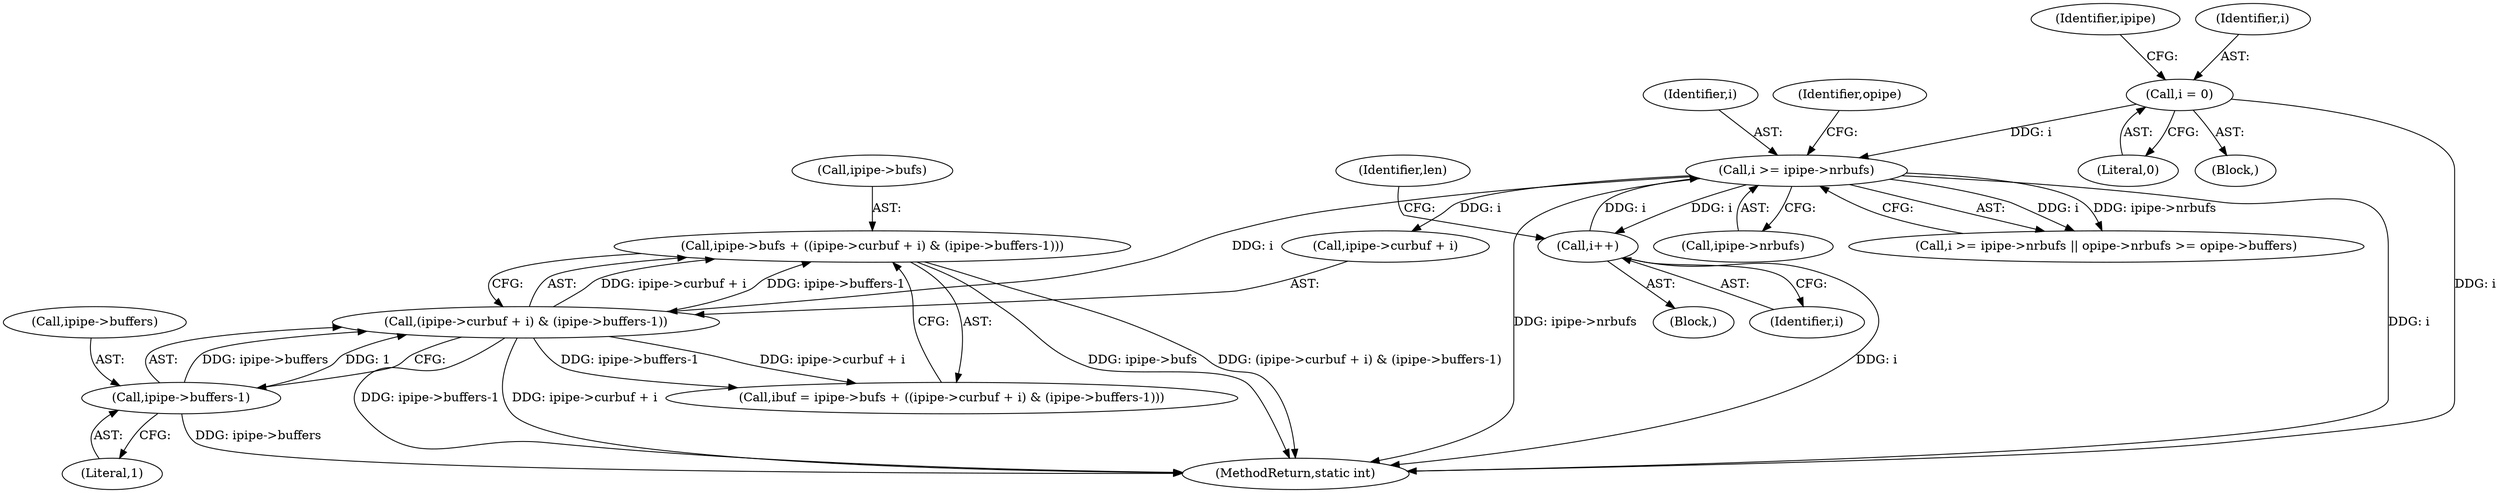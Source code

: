 digraph "0_linux_15fab63e1e57be9fdb5eec1bbc5916e9825e9acb@pointer" {
"1000163" [label="(Call,ipipe->bufs + ((ipipe->curbuf + i) & (ipipe->buffers-1)))"];
"1000167" [label="(Call,(ipipe->curbuf + i) & (ipipe->buffers-1))"];
"1000148" [label="(Call,i >= ipipe->nrbufs)"];
"1000250" [label="(Call,i++)"];
"1000119" [label="(Call,i = 0)"];
"1000173" [label="(Call,ipipe->buffers-1)"];
"1000127" [label="(Block,)"];
"1000155" [label="(Identifier,opipe)"];
"1000121" [label="(Literal,0)"];
"1000174" [label="(Call,ipipe->buffers)"];
"1000252" [label="(Identifier,len)"];
"1000148" [label="(Call,i >= ipipe->nrbufs)"];
"1000124" [label="(Identifier,ipipe)"];
"1000251" [label="(Identifier,i)"];
"1000119" [label="(Call,i = 0)"];
"1000111" [label="(Block,)"];
"1000120" [label="(Identifier,i)"];
"1000164" [label="(Call,ipipe->bufs)"];
"1000173" [label="(Call,ipipe->buffers-1)"];
"1000163" [label="(Call,ipipe->bufs + ((ipipe->curbuf + i) & (ipipe->buffers-1)))"];
"1000161" [label="(Call,ibuf = ipipe->bufs + ((ipipe->curbuf + i) & (ipipe->buffers-1)))"];
"1000250" [label="(Call,i++)"];
"1000150" [label="(Call,ipipe->nrbufs)"];
"1000280" [label="(MethodReturn,static int)"];
"1000167" [label="(Call,(ipipe->curbuf + i) & (ipipe->buffers-1))"];
"1000147" [label="(Call,i >= ipipe->nrbufs || opipe->nrbufs >= opipe->buffers)"];
"1000177" [label="(Literal,1)"];
"1000149" [label="(Identifier,i)"];
"1000168" [label="(Call,ipipe->curbuf + i)"];
"1000163" -> "1000161"  [label="AST: "];
"1000163" -> "1000167"  [label="CFG: "];
"1000164" -> "1000163"  [label="AST: "];
"1000167" -> "1000163"  [label="AST: "];
"1000161" -> "1000163"  [label="CFG: "];
"1000163" -> "1000280"  [label="DDG: ipipe->bufs"];
"1000163" -> "1000280"  [label="DDG: (ipipe->curbuf + i) & (ipipe->buffers-1)"];
"1000167" -> "1000163"  [label="DDG: ipipe->curbuf + i"];
"1000167" -> "1000163"  [label="DDG: ipipe->buffers-1"];
"1000167" -> "1000173"  [label="CFG: "];
"1000168" -> "1000167"  [label="AST: "];
"1000173" -> "1000167"  [label="AST: "];
"1000167" -> "1000280"  [label="DDG: ipipe->curbuf + i"];
"1000167" -> "1000280"  [label="DDG: ipipe->buffers-1"];
"1000167" -> "1000161"  [label="DDG: ipipe->curbuf + i"];
"1000167" -> "1000161"  [label="DDG: ipipe->buffers-1"];
"1000148" -> "1000167"  [label="DDG: i"];
"1000173" -> "1000167"  [label="DDG: ipipe->buffers"];
"1000173" -> "1000167"  [label="DDG: 1"];
"1000148" -> "1000147"  [label="AST: "];
"1000148" -> "1000150"  [label="CFG: "];
"1000149" -> "1000148"  [label="AST: "];
"1000150" -> "1000148"  [label="AST: "];
"1000155" -> "1000148"  [label="CFG: "];
"1000147" -> "1000148"  [label="CFG: "];
"1000148" -> "1000280"  [label="DDG: i"];
"1000148" -> "1000280"  [label="DDG: ipipe->nrbufs"];
"1000148" -> "1000147"  [label="DDG: i"];
"1000148" -> "1000147"  [label="DDG: ipipe->nrbufs"];
"1000250" -> "1000148"  [label="DDG: i"];
"1000119" -> "1000148"  [label="DDG: i"];
"1000148" -> "1000168"  [label="DDG: i"];
"1000148" -> "1000250"  [label="DDG: i"];
"1000250" -> "1000127"  [label="AST: "];
"1000250" -> "1000251"  [label="CFG: "];
"1000251" -> "1000250"  [label="AST: "];
"1000252" -> "1000250"  [label="CFG: "];
"1000250" -> "1000280"  [label="DDG: i"];
"1000119" -> "1000111"  [label="AST: "];
"1000119" -> "1000121"  [label="CFG: "];
"1000120" -> "1000119"  [label="AST: "];
"1000121" -> "1000119"  [label="AST: "];
"1000124" -> "1000119"  [label="CFG: "];
"1000119" -> "1000280"  [label="DDG: i"];
"1000173" -> "1000177"  [label="CFG: "];
"1000174" -> "1000173"  [label="AST: "];
"1000177" -> "1000173"  [label="AST: "];
"1000173" -> "1000280"  [label="DDG: ipipe->buffers"];
}
